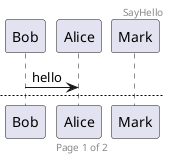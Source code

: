 @startuml

header SayHello
footer Page %page% of %lastpage%

Bob -> Alice : hello

newpage last page

Bob -> Mark : Hi

@enduml
